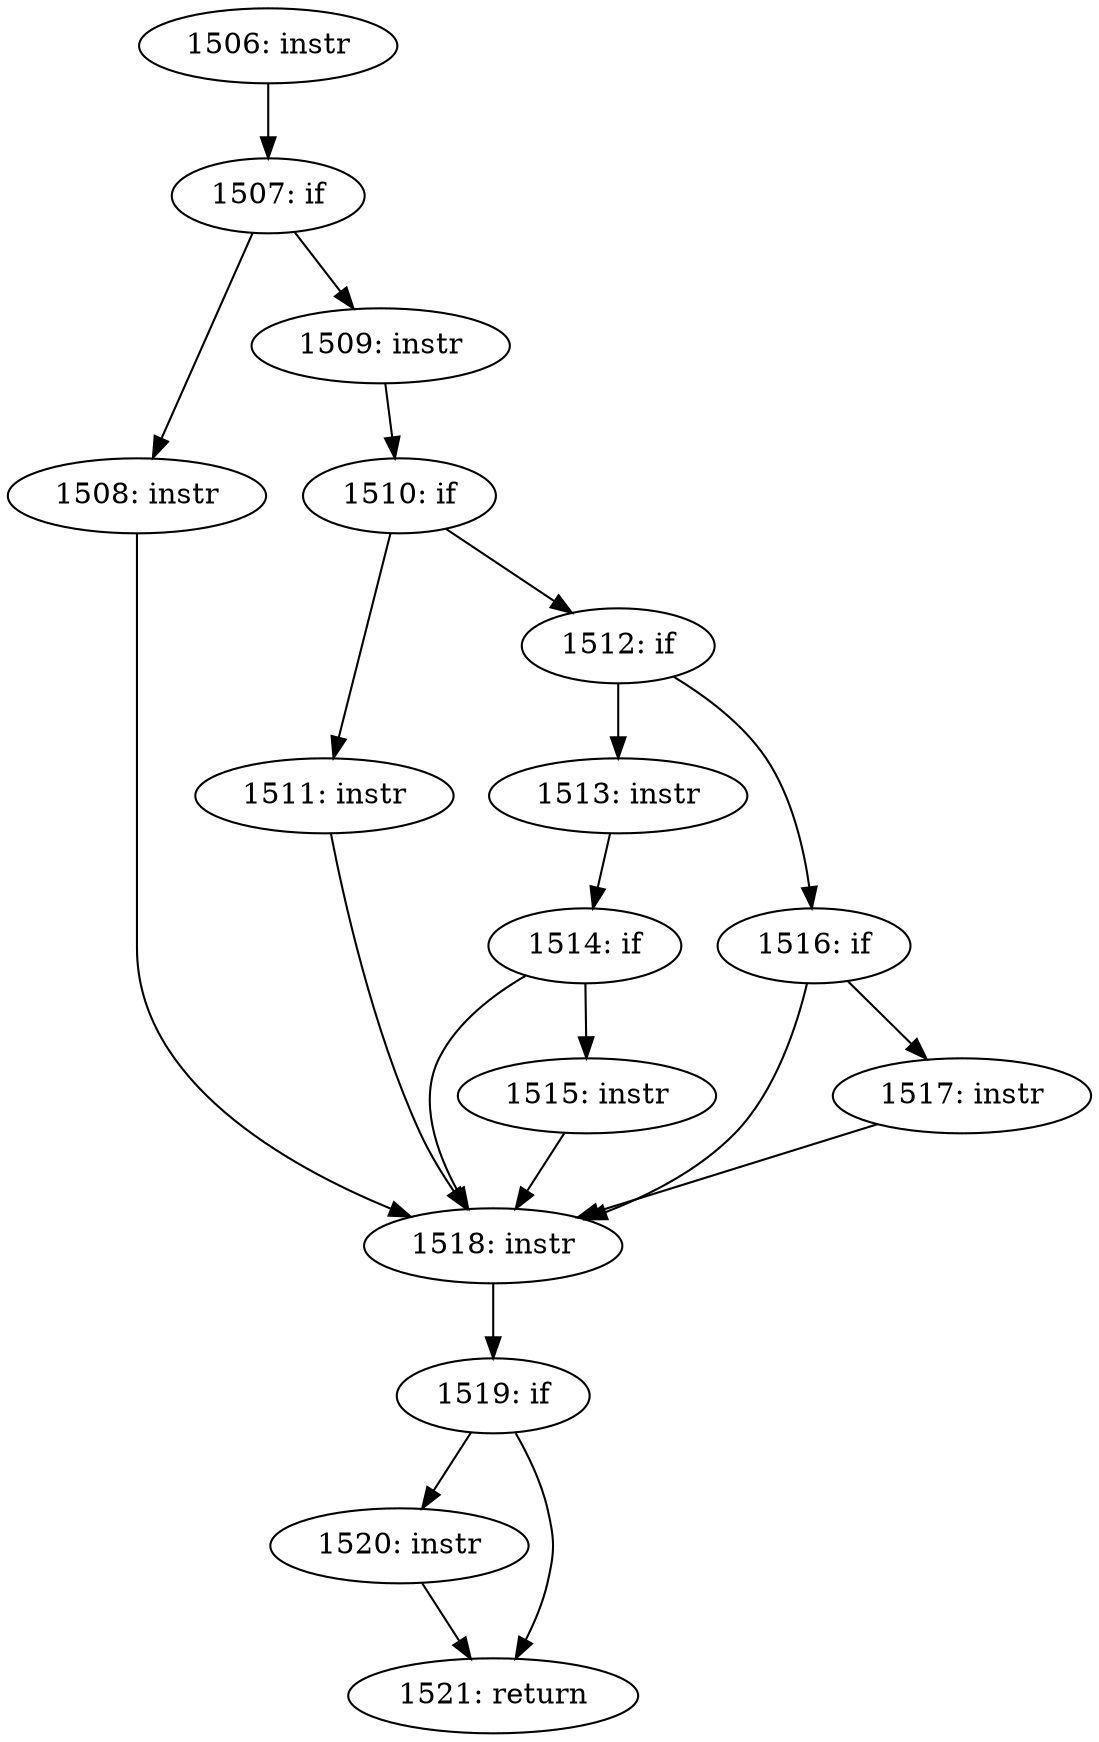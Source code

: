 digraph CFG_tcp_event_data_recv {
1506 [label="1506: instr"]
	1506 -> 1507
1507 [label="1507: if"]
	1507 -> 1508
	1507 -> 1509
1508 [label="1508: instr"]
	1508 -> 1518
1509 [label="1509: instr"]
	1509 -> 1510
1510 [label="1510: if"]
	1510 -> 1511
	1510 -> 1512
1511 [label="1511: instr"]
	1511 -> 1518
1512 [label="1512: if"]
	1512 -> 1513
	1512 -> 1516
1513 [label="1513: instr"]
	1513 -> 1514
1514 [label="1514: if"]
	1514 -> 1515
	1514 -> 1518
1515 [label="1515: instr"]
	1515 -> 1518
1516 [label="1516: if"]
	1516 -> 1517
	1516 -> 1518
1517 [label="1517: instr"]
	1517 -> 1518
1518 [label="1518: instr"]
	1518 -> 1519
1519 [label="1519: if"]
	1519 -> 1520
	1519 -> 1521
1520 [label="1520: instr"]
	1520 -> 1521
1521 [label="1521: return"]
	
}
